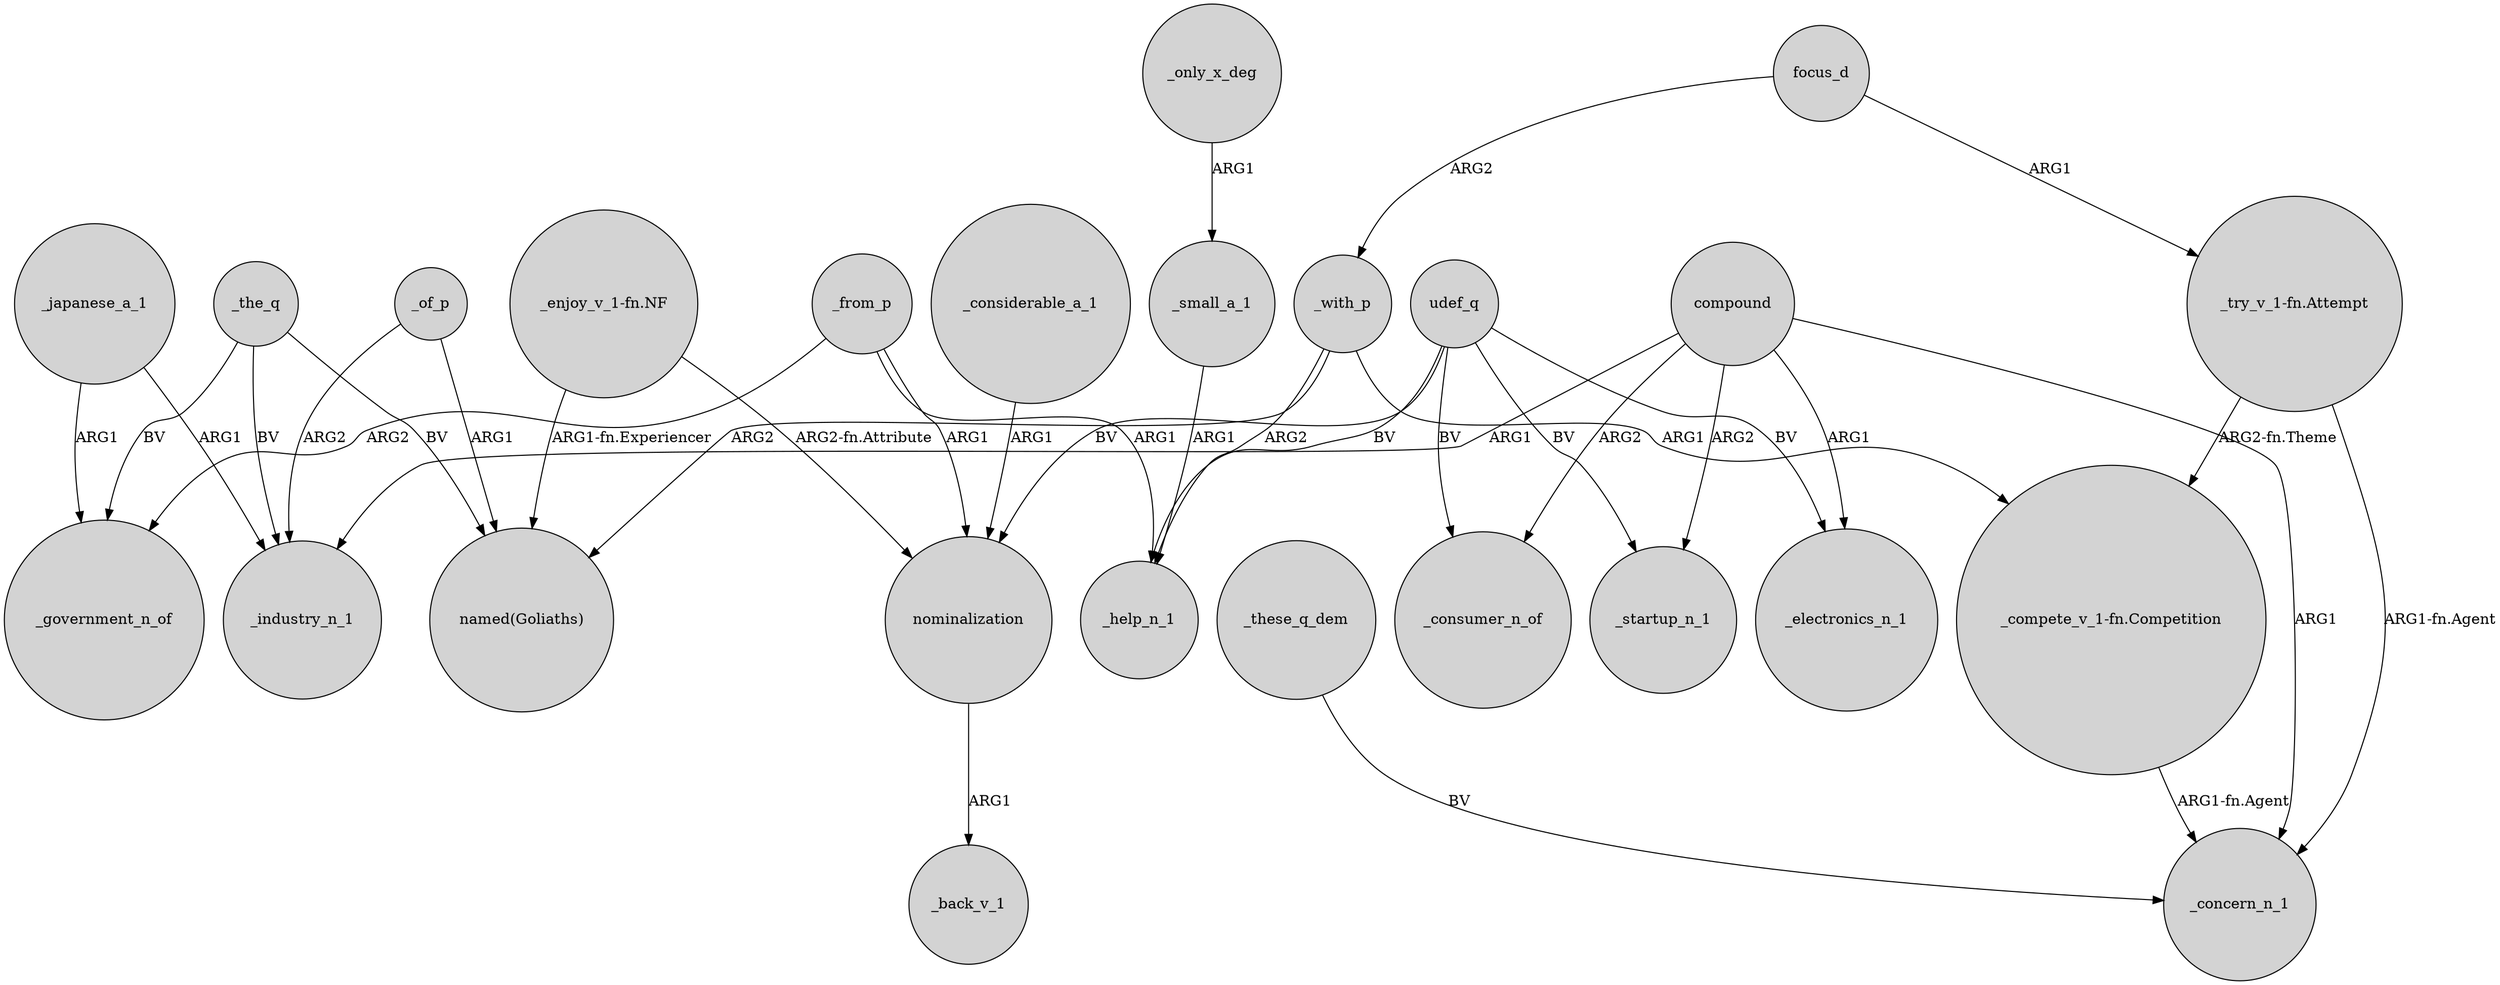 digraph {
	node [shape=circle style=filled]
	_from_p -> _government_n_of [label=ARG2]
	compound -> _electronics_n_1 [label=ARG1]
	_japanese_a_1 -> _industry_n_1 [label=ARG1]
	_considerable_a_1 -> nominalization [label=ARG1]
	_japanese_a_1 -> _government_n_of [label=ARG1]
	"_try_v_1-fn.Attempt" -> "_compete_v_1-fn.Competition" [label="ARG2-fn.Theme"]
	compound -> _industry_n_1 [label=ARG1]
	focus_d -> _with_p [label=ARG2]
	_only_x_deg -> _small_a_1 [label=ARG1]
	_with_p -> "named(Goliaths)" [label=ARG2]
	"_compete_v_1-fn.Competition" -> _concern_n_1 [label="ARG1-fn.Agent"]
	_the_q -> _industry_n_1 [label=BV]
	_of_p -> _industry_n_1 [label=ARG2]
	_with_p -> _help_n_1 [label=ARG2]
	udef_q -> _electronics_n_1 [label=BV]
	_small_a_1 -> _help_n_1 [label=ARG1]
	compound -> _startup_n_1 [label=ARG2]
	"_enjoy_v_1-fn.NF" -> "named(Goliaths)" [label="ARG1-fn.Experiencer"]
	udef_q -> _consumer_n_of [label=BV]
	nominalization -> _back_v_1 [label=ARG1]
	"_try_v_1-fn.Attempt" -> _concern_n_1 [label="ARG1-fn.Agent"]
	udef_q -> nominalization [label=BV]
	udef_q -> _help_n_1 [label=BV]
	_these_q_dem -> _concern_n_1 [label=BV]
	_from_p -> _help_n_1 [label=ARG1]
	_the_q -> _government_n_of [label=BV]
	compound -> _consumer_n_of [label=ARG2]
	_the_q -> "named(Goliaths)" [label=BV]
	_of_p -> "named(Goliaths)" [label=ARG1]
	focus_d -> "_try_v_1-fn.Attempt" [label=ARG1]
	"_enjoy_v_1-fn.NF" -> nominalization [label="ARG2-fn.Attribute"]
	udef_q -> _startup_n_1 [label=BV]
	_from_p -> nominalization [label=ARG1]
	compound -> _concern_n_1 [label=ARG1]
	_with_p -> "_compete_v_1-fn.Competition" [label=ARG1]
}
